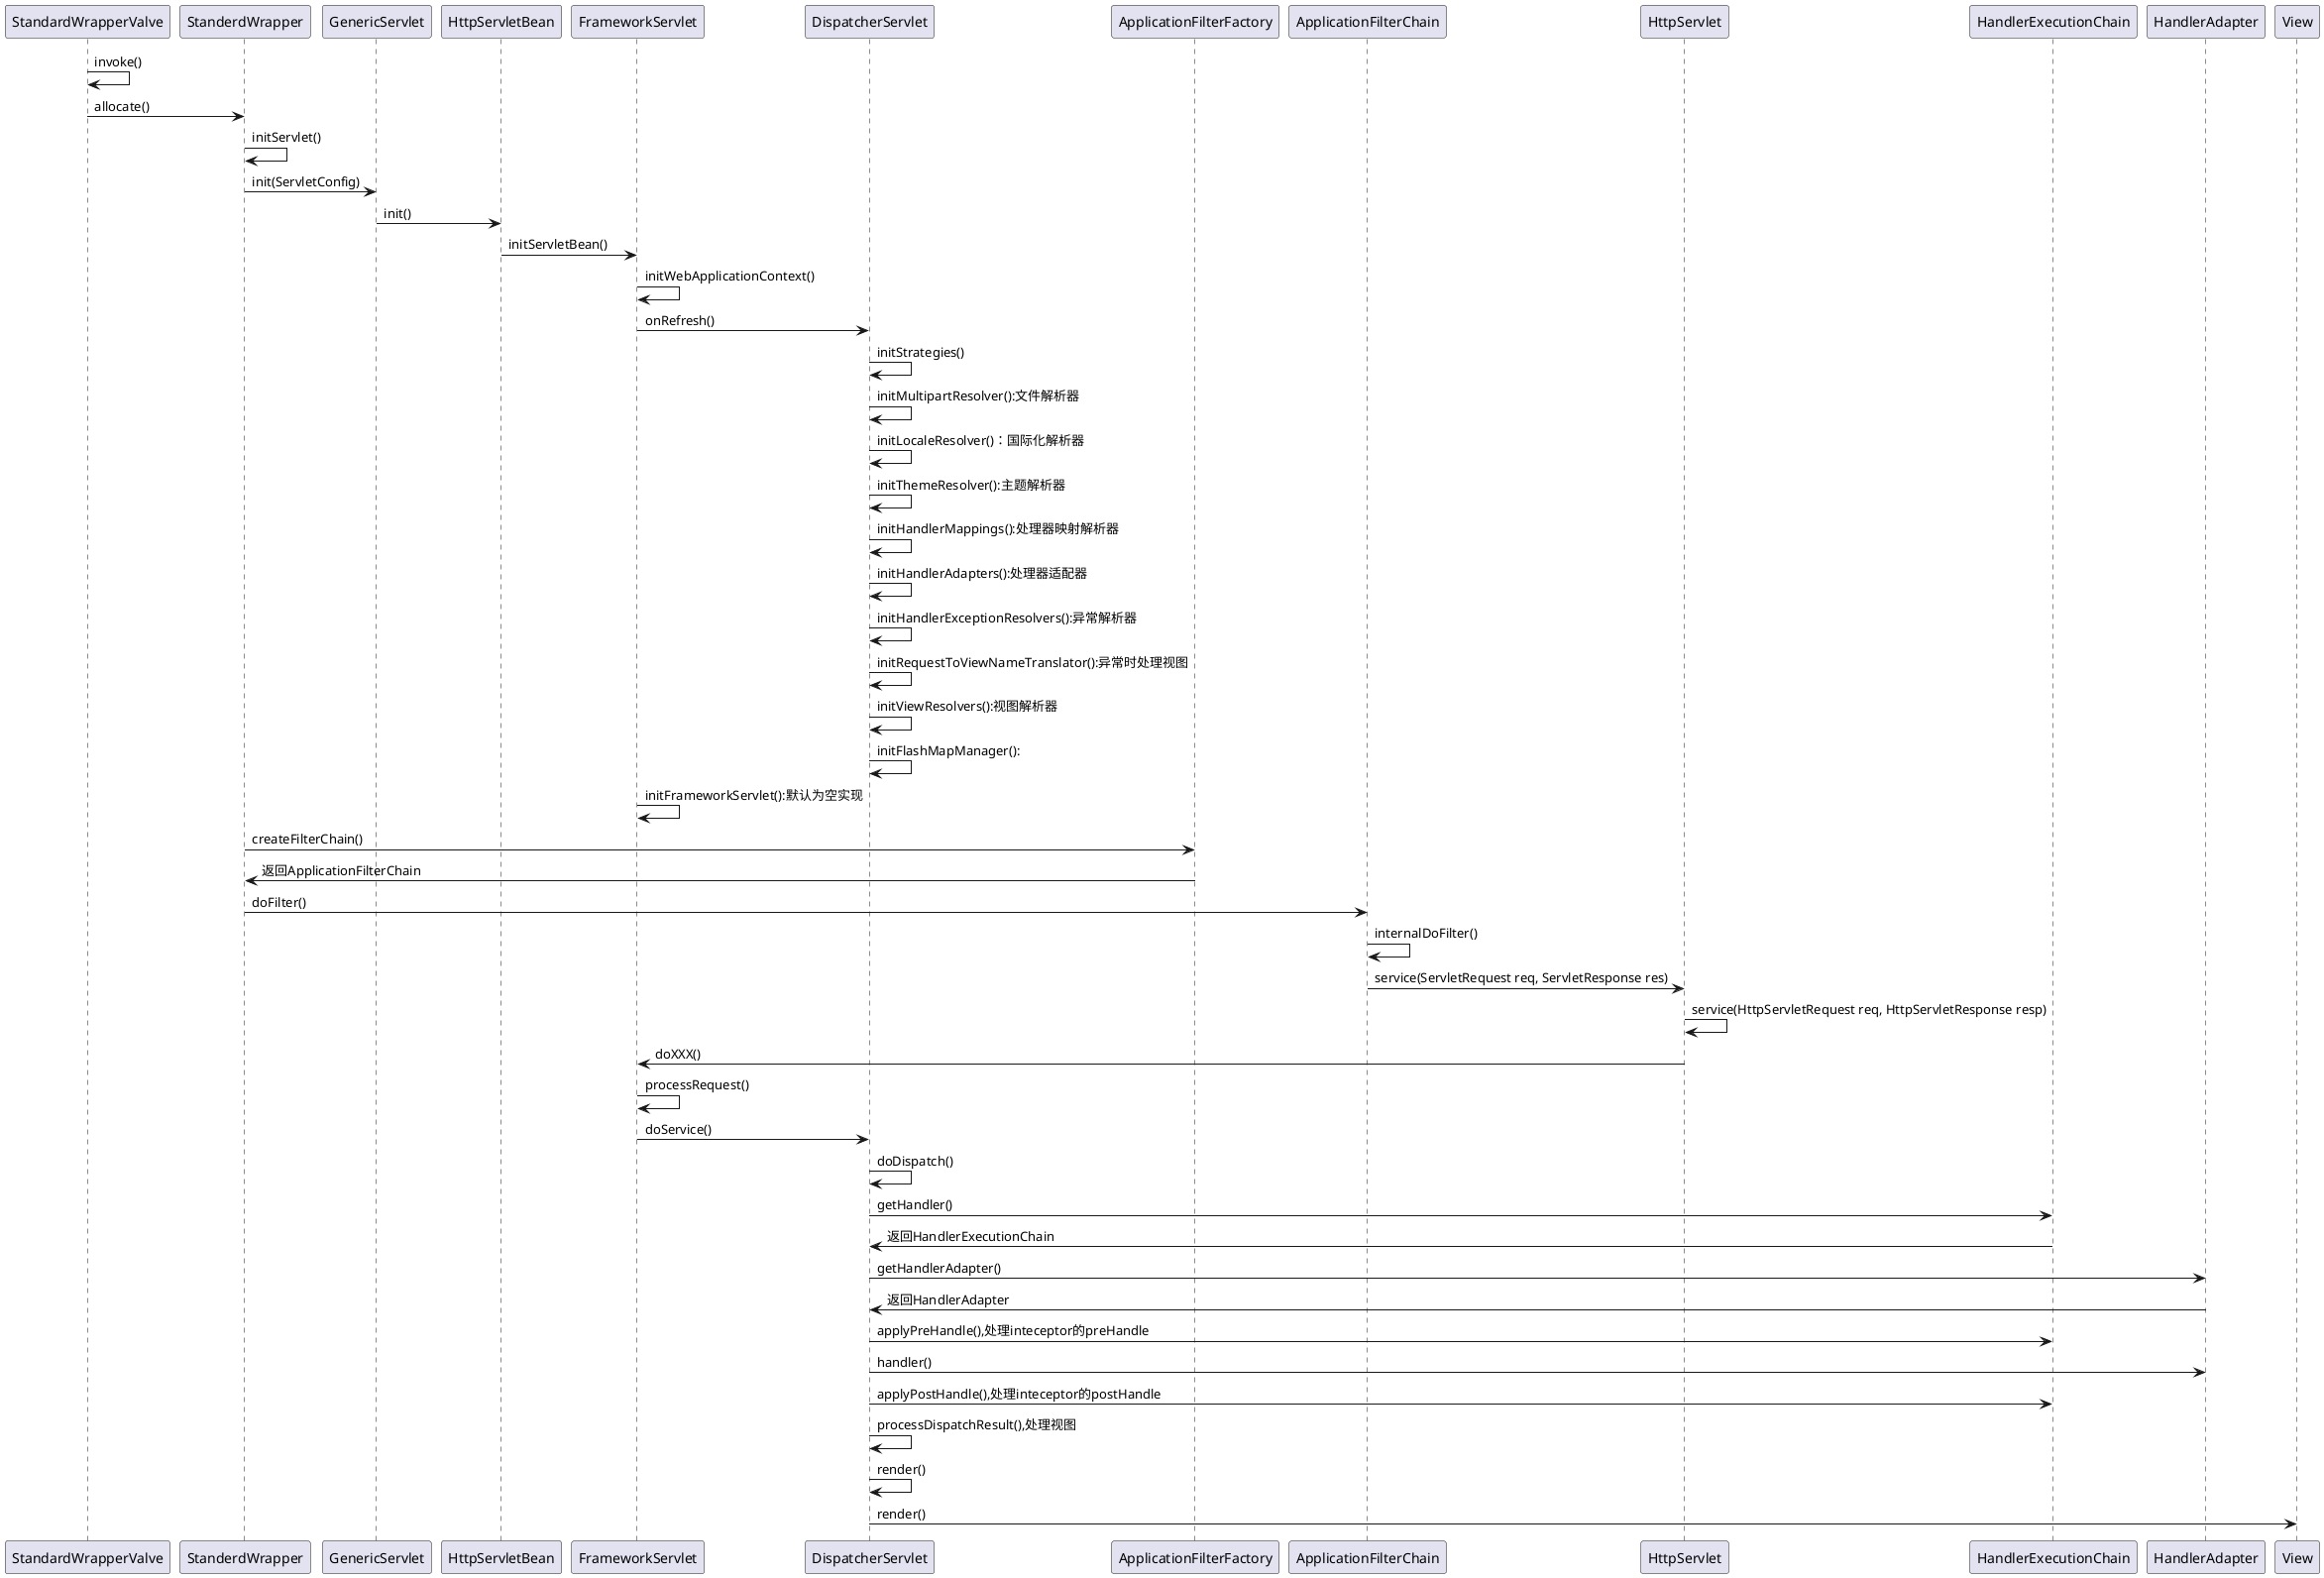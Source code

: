 @startuml
StandardWrapperValve -> StandardWrapperValve: invoke()

StandardWrapperValve -> StanderdWrapper: allocate()
StanderdWrapper -> StanderdWrapper: initServlet()
StanderdWrapper -> GenericServlet: init(ServletConfig)
GenericServlet -> HttpServletBean: init()
HttpServletBean -> FrameworkServlet: initServletBean()
FrameworkServlet -> FrameworkServlet: initWebApplicationContext()
FrameworkServlet -> DispatcherServlet: onRefresh()
DispatcherServlet -> DispatcherServlet: initStrategies()
DispatcherServlet -> DispatcherServlet: initMultipartResolver():文件解析器
DispatcherServlet -> DispatcherServlet: initLocaleResolver()：国际化解析器
DispatcherServlet -> DispatcherServlet: initThemeResolver():主题解析器
DispatcherServlet -> DispatcherServlet: initHandlerMappings():处理器映射解析器
DispatcherServlet -> DispatcherServlet: initHandlerAdapters():处理器适配器
DispatcherServlet -> DispatcherServlet: initHandlerExceptionResolvers():异常解析器
DispatcherServlet -> DispatcherServlet: initRequestToViewNameTranslator():异常时处理视图
DispatcherServlet -> DispatcherServlet: initViewResolvers():视图解析器
DispatcherServlet -> DispatcherServlet: initFlashMapManager():
FrameworkServlet -> FrameworkServlet: initFrameworkServlet():默认为空实现

StanderdWrapper -> ApplicationFilterFactory: createFilterChain()
StanderdWrapper <- ApplicationFilterFactory:返回ApplicationFilterChain
StanderdWrapper -> ApplicationFilterChain: doFilter()
ApplicationFilterChain -> ApplicationFilterChain: internalDoFilter()
ApplicationFilterChain -> HttpServlet : service(ServletRequest req, ServletResponse res)
HttpServlet -> HttpServlet: service(HttpServletRequest req, HttpServletResponse resp)
HttpServlet -> FrameworkServlet: doXXX()
FrameworkServlet -> FrameworkServlet: processRequest()
FrameworkServlet -> DispatcherServlet: doService()
DispatcherServlet -> DispatcherServlet: doDispatch()
DispatcherServlet -> HandlerExecutionChain: getHandler()
DispatcherServlet <- HandlerExecutionChain :返回HandlerExecutionChain
DispatcherServlet -> HandlerAdapter: getHandlerAdapter()
DispatcherServlet <- HandlerAdapter : 返回HandlerAdapter
DispatcherServlet -> HandlerExecutionChain: applyPreHandle(),处理inteceptor的preHandle
DispatcherServlet -> HandlerAdapter: handler()
DispatcherServlet -> HandlerExecutionChain:applyPostHandle(),处理inteceptor的postHandle
DispatcherServlet -> DispatcherServlet: processDispatchResult(),处理视图
DispatcherServlet -> DispatcherServlet: render()
DispatcherServlet -> View: render()
@enduml